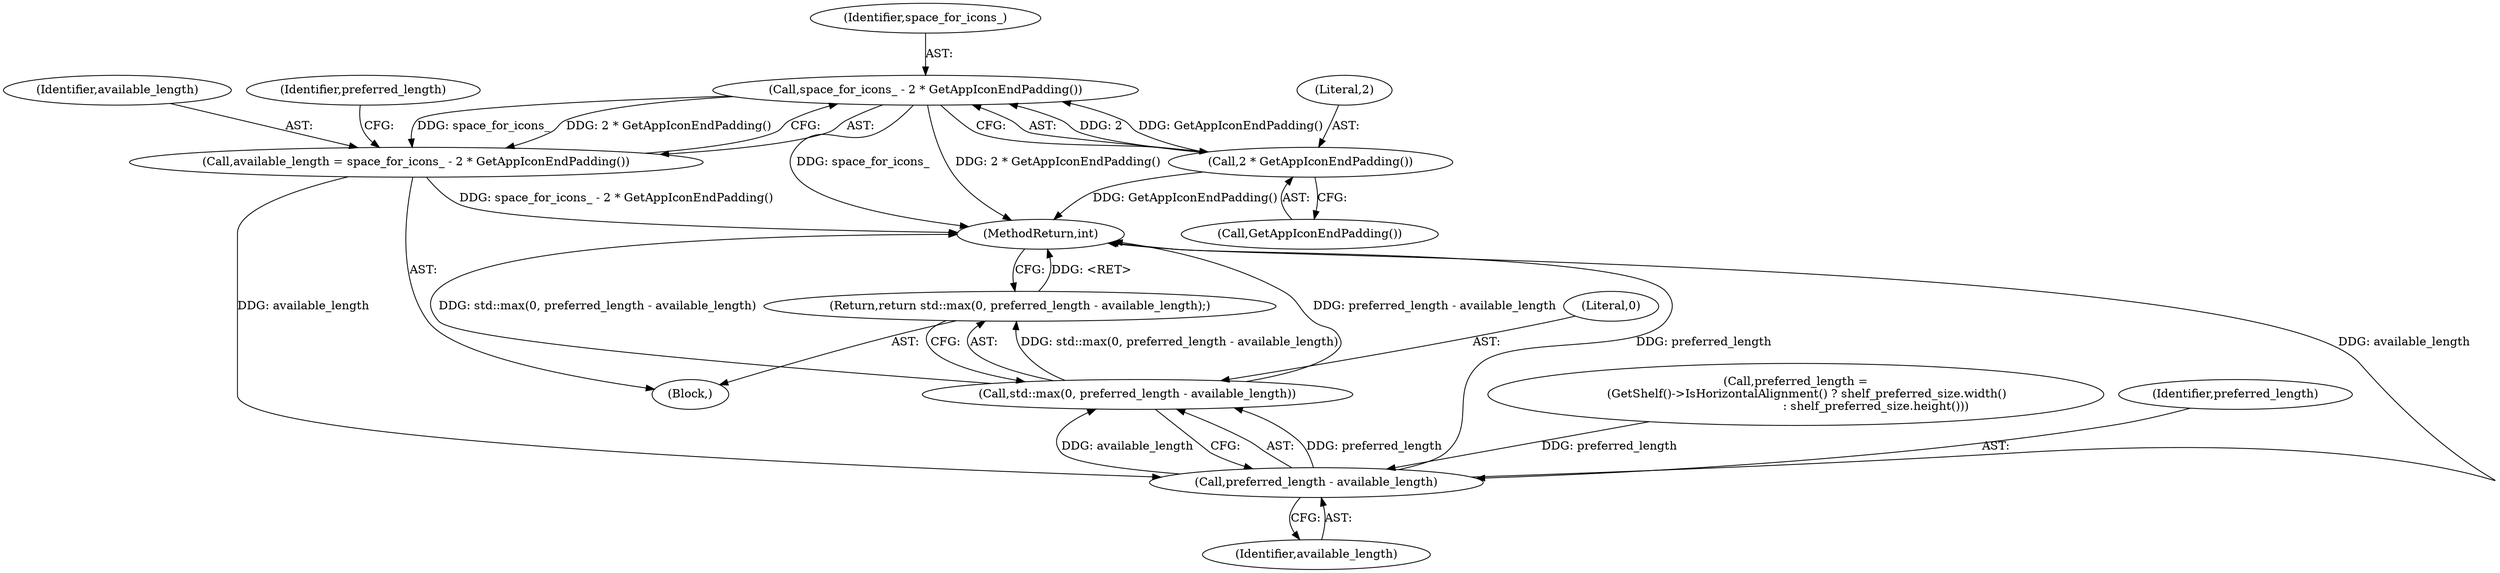 digraph "1_Chrome_dfd28b1909358445e838fb0fdf3995c77a420aa8_2@del" {
"1000111" [label="(Call,space_for_icons_ - 2 * GetAppIconEndPadding())"];
"1000113" [label="(Call,2 * GetAppIconEndPadding())"];
"1000109" [label="(Call,available_length = space_for_icons_ - 2 * GetAppIconEndPadding())"];
"1000127" [label="(Call,preferred_length - available_length)"];
"1000125" [label="(Call,std::max(0, preferred_length - available_length))"];
"1000124" [label="(Return,return std::max(0, preferred_length - available_length);)"];
"1000115" [label="(Call,GetAppIconEndPadding())"];
"1000125" [label="(Call,std::max(0, preferred_length - available_length))"];
"1000111" [label="(Call,space_for_icons_ - 2 * GetAppIconEndPadding())"];
"1000127" [label="(Call,preferred_length - available_length)"];
"1000118" [label="(Call,preferred_length =\n      (GetShelf()->IsHorizontalAlignment() ? shelf_preferred_size.width()\n                                           : shelf_preferred_size.height()))"];
"1000114" [label="(Literal,2)"];
"1000126" [label="(Literal,0)"];
"1000119" [label="(Identifier,preferred_length)"];
"1000128" [label="(Identifier,preferred_length)"];
"1000113" [label="(Call,2 * GetAppIconEndPadding())"];
"1000109" [label="(Call,available_length = space_for_icons_ - 2 * GetAppIconEndPadding())"];
"1000112" [label="(Identifier,space_for_icons_)"];
"1000110" [label="(Identifier,available_length)"];
"1000124" [label="(Return,return std::max(0, preferred_length - available_length);)"];
"1000130" [label="(MethodReturn,int)"];
"1000101" [label="(Block,)"];
"1000129" [label="(Identifier,available_length)"];
"1000111" -> "1000109"  [label="AST: "];
"1000111" -> "1000113"  [label="CFG: "];
"1000112" -> "1000111"  [label="AST: "];
"1000113" -> "1000111"  [label="AST: "];
"1000109" -> "1000111"  [label="CFG: "];
"1000111" -> "1000130"  [label="DDG: space_for_icons_"];
"1000111" -> "1000130"  [label="DDG: 2 * GetAppIconEndPadding()"];
"1000111" -> "1000109"  [label="DDG: space_for_icons_"];
"1000111" -> "1000109"  [label="DDG: 2 * GetAppIconEndPadding()"];
"1000113" -> "1000111"  [label="DDG: 2"];
"1000113" -> "1000111"  [label="DDG: GetAppIconEndPadding()"];
"1000113" -> "1000115"  [label="CFG: "];
"1000114" -> "1000113"  [label="AST: "];
"1000115" -> "1000113"  [label="AST: "];
"1000113" -> "1000130"  [label="DDG: GetAppIconEndPadding()"];
"1000109" -> "1000101"  [label="AST: "];
"1000110" -> "1000109"  [label="AST: "];
"1000119" -> "1000109"  [label="CFG: "];
"1000109" -> "1000130"  [label="DDG: space_for_icons_ - 2 * GetAppIconEndPadding()"];
"1000109" -> "1000127"  [label="DDG: available_length"];
"1000127" -> "1000125"  [label="AST: "];
"1000127" -> "1000129"  [label="CFG: "];
"1000128" -> "1000127"  [label="AST: "];
"1000129" -> "1000127"  [label="AST: "];
"1000125" -> "1000127"  [label="CFG: "];
"1000127" -> "1000130"  [label="DDG: preferred_length"];
"1000127" -> "1000130"  [label="DDG: available_length"];
"1000127" -> "1000125"  [label="DDG: preferred_length"];
"1000127" -> "1000125"  [label="DDG: available_length"];
"1000118" -> "1000127"  [label="DDG: preferred_length"];
"1000125" -> "1000124"  [label="AST: "];
"1000126" -> "1000125"  [label="AST: "];
"1000124" -> "1000125"  [label="CFG: "];
"1000125" -> "1000130"  [label="DDG: std::max(0, preferred_length - available_length)"];
"1000125" -> "1000130"  [label="DDG: preferred_length - available_length"];
"1000125" -> "1000124"  [label="DDG: std::max(0, preferred_length - available_length)"];
"1000124" -> "1000101"  [label="AST: "];
"1000130" -> "1000124"  [label="CFG: "];
"1000124" -> "1000130"  [label="DDG: <RET>"];
}
